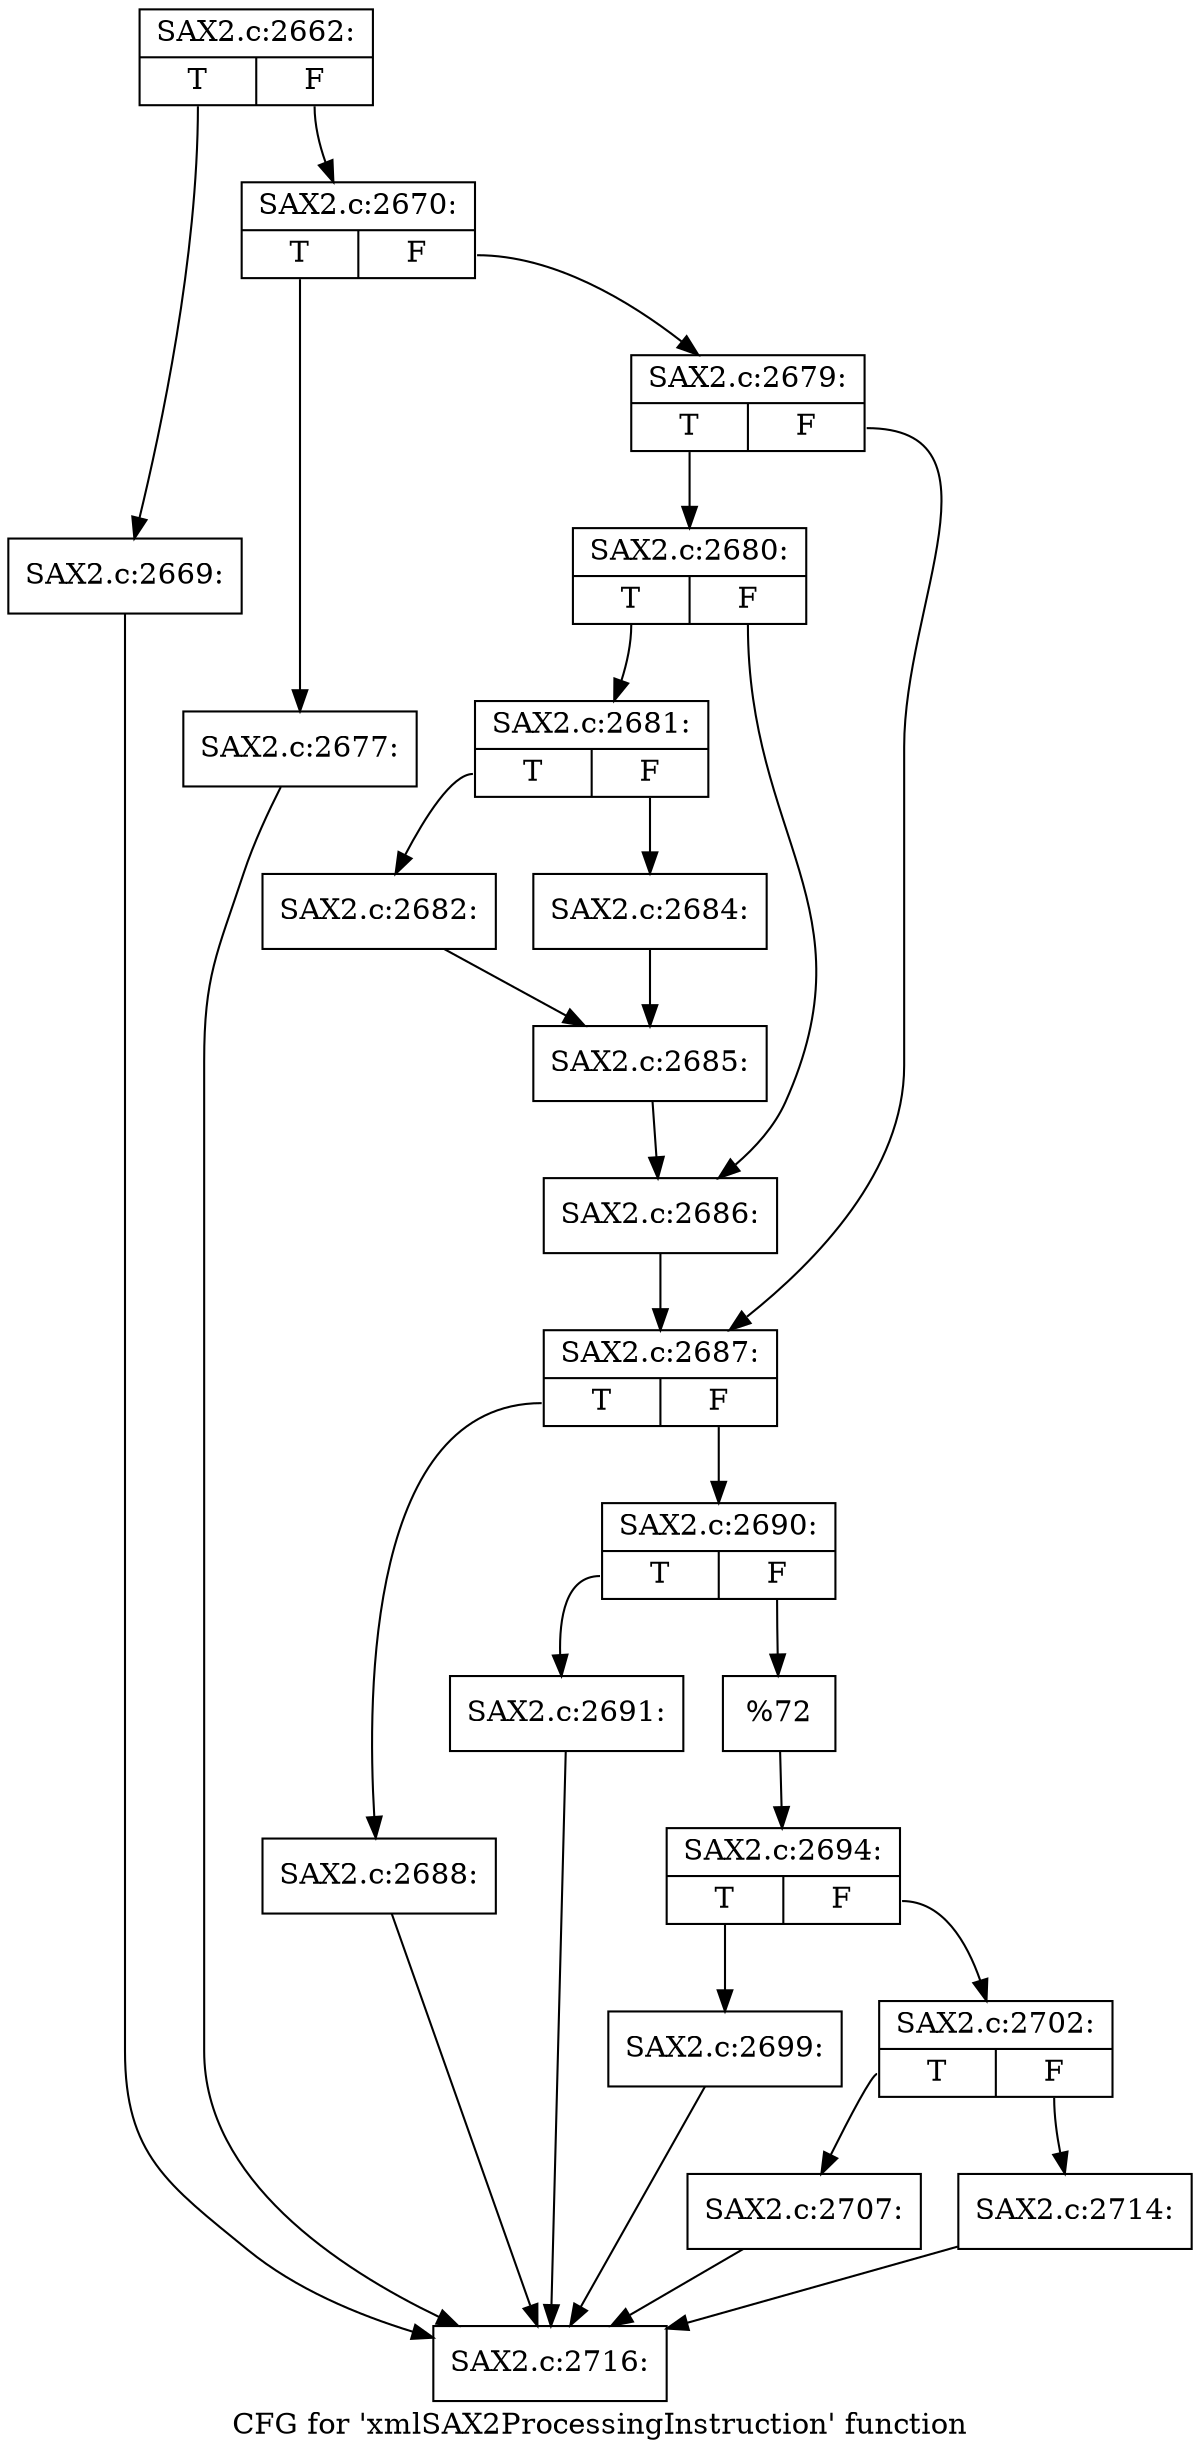 digraph "CFG for 'xmlSAX2ProcessingInstruction' function" {
	label="CFG for 'xmlSAX2ProcessingInstruction' function";

	Node0x428d340 [shape=record,label="{SAX2.c:2662:|{<s0>T|<s1>F}}"];
	Node0x428d340:s0 -> Node0x428e8c0;
	Node0x428d340:s1 -> Node0x428e910;
	Node0x428e8c0 [shape=record,label="{SAX2.c:2669:}"];
	Node0x428e8c0 -> Node0x4293bf0;
	Node0x428e910 [shape=record,label="{SAX2.c:2670:|{<s0>T|<s1>F}}"];
	Node0x428e910:s0 -> Node0x428f810;
	Node0x428e910:s1 -> Node0x428fd90;
	Node0x428f810 [shape=record,label="{SAX2.c:2677:}"];
	Node0x428f810 -> Node0x4293bf0;
	Node0x428fd90 [shape=record,label="{SAX2.c:2679:|{<s0>T|<s1>F}}"];
	Node0x428fd90:s0 -> Node0x428ffb0;
	Node0x428fd90:s1 -> Node0x4290000;
	Node0x428ffb0 [shape=record,label="{SAX2.c:2680:|{<s0>T|<s1>F}}"];
	Node0x428ffb0:s0 -> Node0x42902c0;
	Node0x428ffb0:s1 -> Node0x4290310;
	Node0x42902c0 [shape=record,label="{SAX2.c:2681:|{<s0>T|<s1>F}}"];
	Node0x42902c0:s0 -> Node0x4290750;
	Node0x42902c0:s1 -> Node0x42907f0;
	Node0x4290750 [shape=record,label="{SAX2.c:2682:}"];
	Node0x4290750 -> Node0x42907a0;
	Node0x42907f0 [shape=record,label="{SAX2.c:2684:}"];
	Node0x42907f0 -> Node0x42907a0;
	Node0x42907a0 [shape=record,label="{SAX2.c:2685:}"];
	Node0x42907a0 -> Node0x4290310;
	Node0x4290310 [shape=record,label="{SAX2.c:2686:}"];
	Node0x4290310 -> Node0x4290000;
	Node0x4290000 [shape=record,label="{SAX2.c:2687:|{<s0>T|<s1>F}}"];
	Node0x4290000:s0 -> Node0x41bf740;
	Node0x4290000:s1 -> Node0x4291d90;
	Node0x41bf740 [shape=record,label="{SAX2.c:2688:}"];
	Node0x41bf740 -> Node0x4293bf0;
	Node0x4291d90 [shape=record,label="{SAX2.c:2690:|{<s0>T|<s1>F}}"];
	Node0x4291d90:s0 -> Node0x4292780;
	Node0x4291d90:s1 -> Node0x42927d0;
	Node0x4292780 [shape=record,label="{SAX2.c:2691:}"];
	Node0x4292780 -> Node0x4293bf0;
	Node0x42927d0 [shape=record,label="{%72}"];
	Node0x42927d0 -> Node0x4291d40;
	Node0x4291d40 [shape=record,label="{SAX2.c:2694:|{<s0>T|<s1>F}}"];
	Node0x4291d40:s0 -> Node0x42932f0;
	Node0x4291d40:s1 -> Node0x4293340;
	Node0x42932f0 [shape=record,label="{SAX2.c:2699:}"];
	Node0x42932f0 -> Node0x4293bf0;
	Node0x4293340 [shape=record,label="{SAX2.c:2702:|{<s0>T|<s1>F}}"];
	Node0x4293340:s0 -> Node0x4293ba0;
	Node0x4293340:s1 -> Node0x4293c40;
	Node0x4293ba0 [shape=record,label="{SAX2.c:2707:}"];
	Node0x4293ba0 -> Node0x4293bf0;
	Node0x4293c40 [shape=record,label="{SAX2.c:2714:}"];
	Node0x4293c40 -> Node0x4293bf0;
	Node0x4293bf0 [shape=record,label="{SAX2.c:2716:}"];
}
